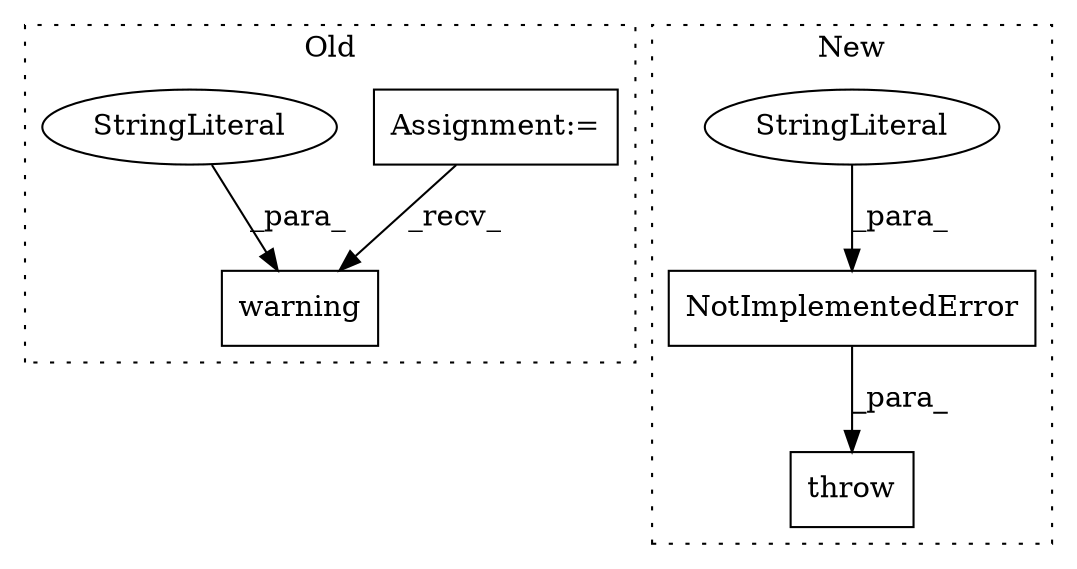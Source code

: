digraph G {
subgraph cluster0 {
1 [label="warning" a="32" s="1059,1173" l="8,1" shape="box"];
4 [label="Assignment:=" a="7" s="856" l="7" shape="box"];
5 [label="StringLiteral" a="45" s="1067" l="106" shape="ellipse"];
label = "Old";
style="dotted";
}
subgraph cluster1 {
2 [label="NotImplementedError" a="32" s="1037,1163" l="20,1" shape="box"];
3 [label="throw" a="53" s="1031" l="6" shape="box"];
6 [label="StringLiteral" a="45" s="1057" l="106" shape="ellipse"];
label = "New";
style="dotted";
}
2 -> 3 [label="_para_"];
4 -> 1 [label="_recv_"];
5 -> 1 [label="_para_"];
6 -> 2 [label="_para_"];
}